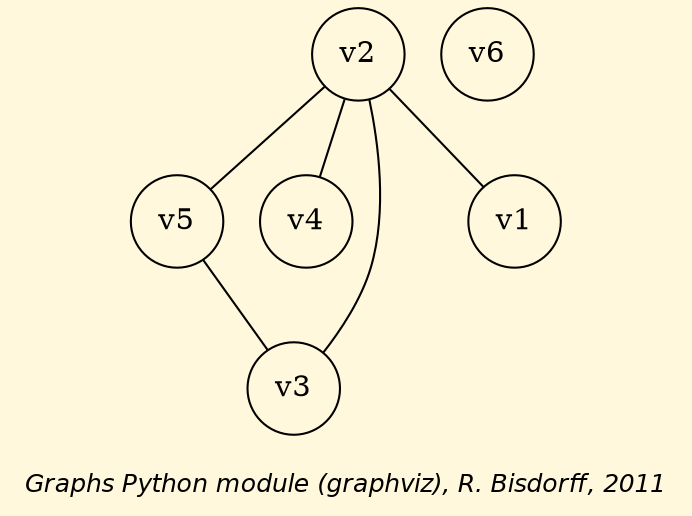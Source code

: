 strict graph G {
graph [ bgcolor = cornsilk, fontname = "Helvetica-Oblique",
 fontsize = 12,
 label = "\nGraphs Python module (graphviz), R. Bisdorff, 2011", size="7,7"];
n1 [shape = "circle", label = "v2"];
n2 [shape = "circle", label = "v5"];
n3 [shape = "circle", label = "v4"];
n4 [shape = "circle", label = "v3"];
n5 [shape = "circle", label = "v1"];
n6 [shape = "circle", label = "v6"];
n1-- n2 [dir=both,style="setlinewidth(1)",color=black, arrowhead=none, arrowtail=none] ;
n1-- n3 [dir=both,style="setlinewidth(1)",color=black, arrowhead=none, arrowtail=none] ;
n1-- n4 [dir=both,style="setlinewidth(1)",color=black, arrowhead=none, arrowtail=none] ;
n1-- n5 [dir=both,style="setlinewidth(1)",color=black, arrowhead=none, arrowtail=none] ;
n2-- n4 [dir=both,style="setlinewidth(1)",color=black, arrowhead=none, arrowtail=none] ;
}
